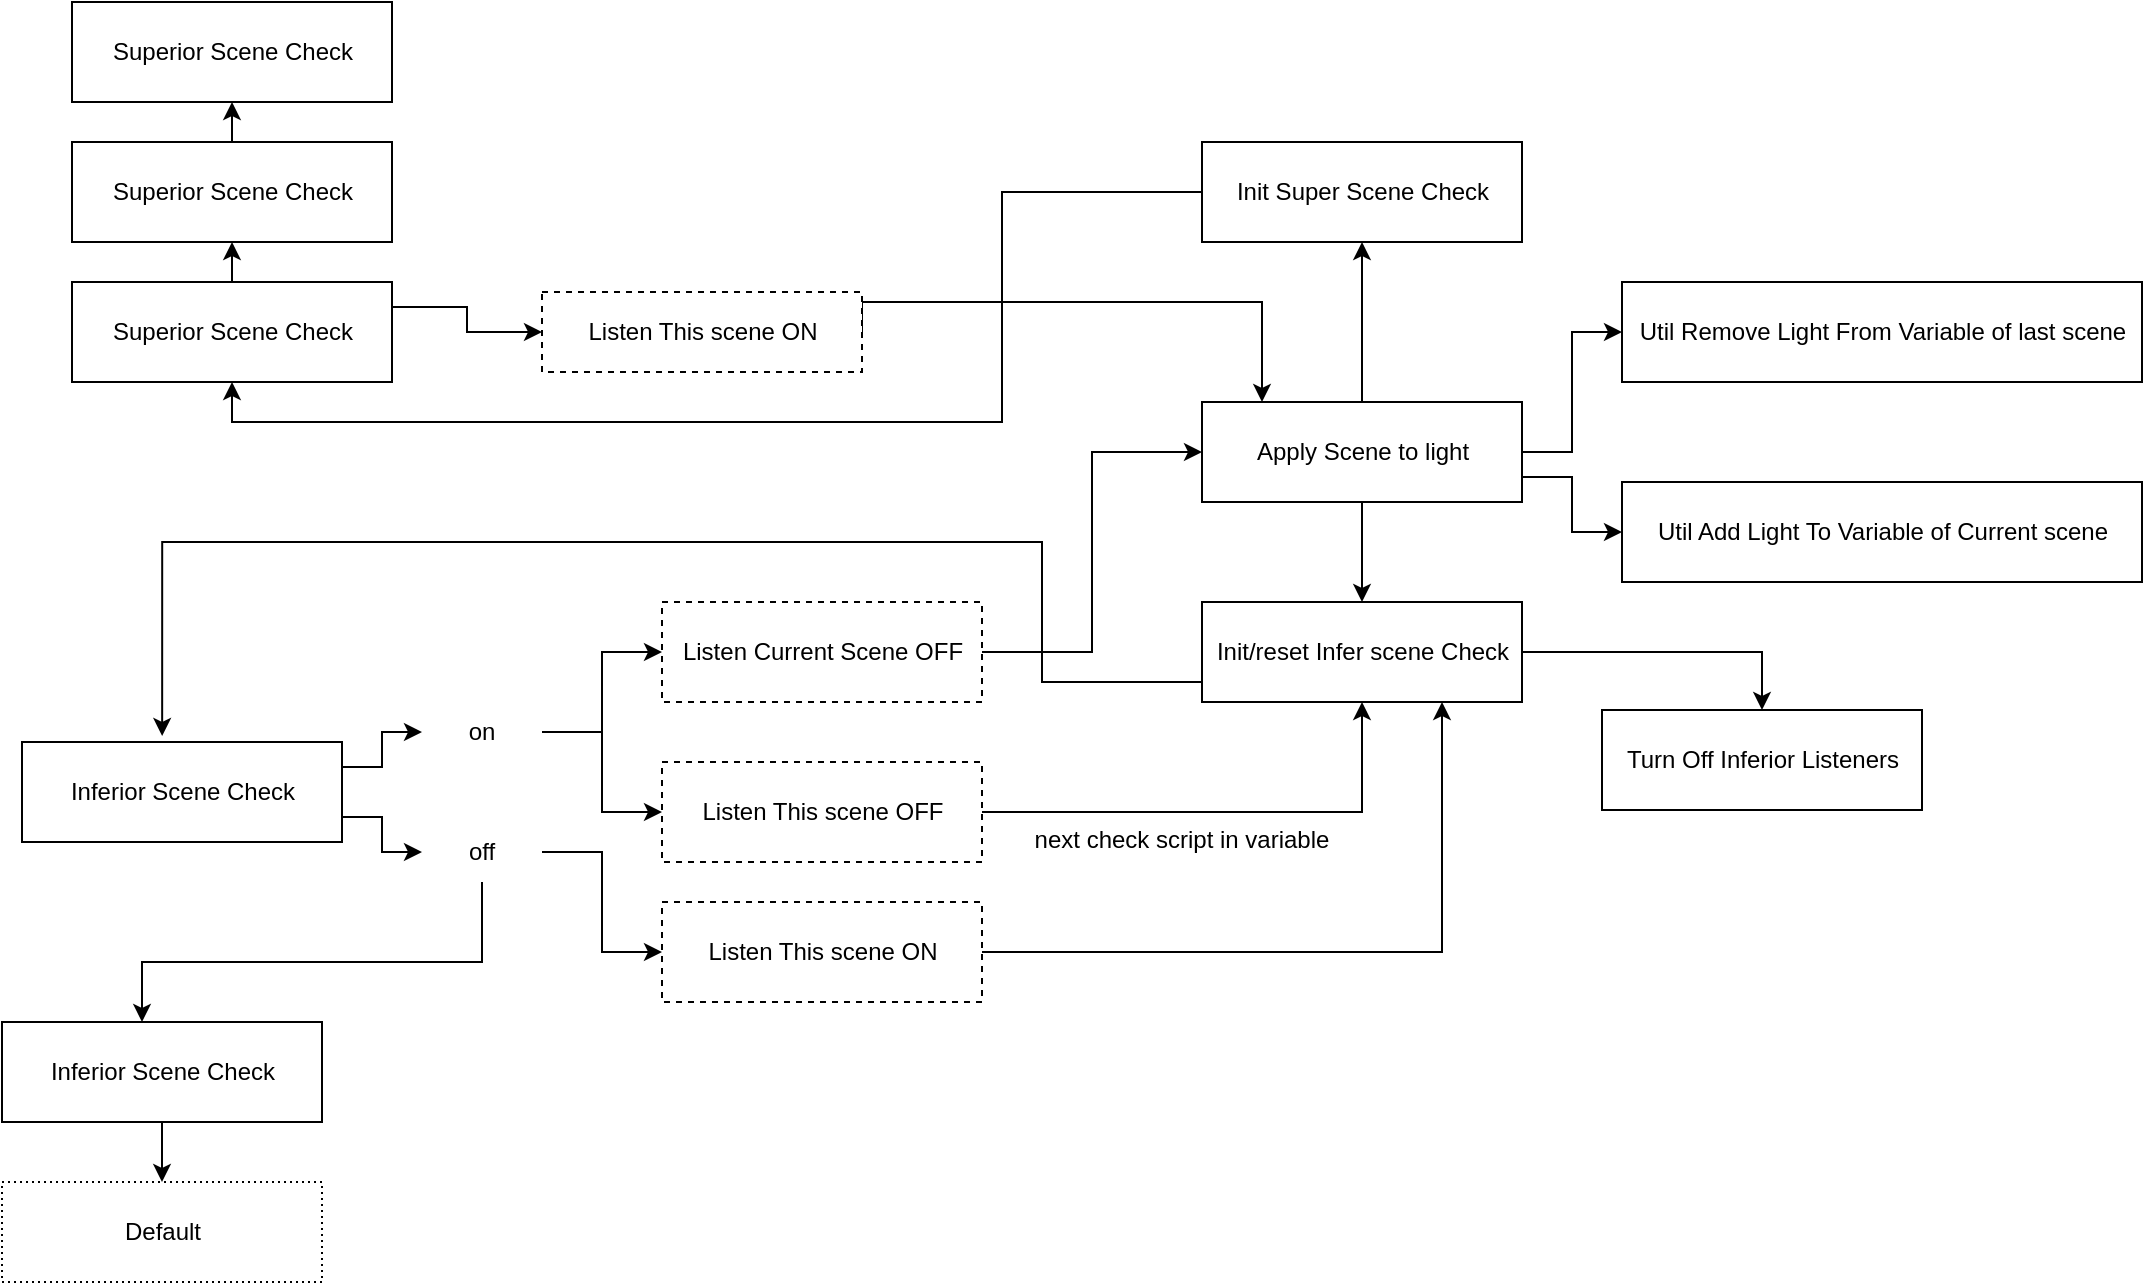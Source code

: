 <mxfile version="16.1.2" type="device"><diagram id="Ndft0dk-LmMr6xnWg4Nc" name="Page-1"><mxGraphModel dx="1965" dy="2257" grid="1" gridSize="10" guides="1" tooltips="1" connect="1" arrows="1" fold="1" page="1" pageScale="1" pageWidth="1169" pageHeight="827" math="0" shadow="0"><root><mxCell id="0"/><mxCell id="1" parent="0"/><mxCell id="1r3H1_DrciUyMC8pro8x-1" value="Util Remove Light From Variable of last scene" style="html=1;" vertex="1" parent="1"><mxGeometry x="1450" y="-260" width="260" height="50" as="geometry"/></mxCell><mxCell id="1r3H1_DrciUyMC8pro8x-8" style="edgeStyle=orthogonalEdgeStyle;rounded=0;orthogonalLoop=1;jettySize=auto;html=1;entryX=0;entryY=0.5;entryDx=0;entryDy=0;" edge="1" parent="1" source="1r3H1_DrciUyMC8pro8x-7" target="1r3H1_DrciUyMC8pro8x-1"><mxGeometry relative="1" as="geometry"><mxPoint x="1420" y="-175.0" as="targetPoint"/></mxGeometry></mxCell><mxCell id="1r3H1_DrciUyMC8pro8x-15" style="edgeStyle=orthogonalEdgeStyle;rounded=0;orthogonalLoop=1;jettySize=auto;html=1;exitX=0.5;exitY=1;exitDx=0;exitDy=0;entryX=0.5;entryY=0;entryDx=0;entryDy=0;" edge="1" parent="1" source="1r3H1_DrciUyMC8pro8x-7" target="1r3H1_DrciUyMC8pro8x-14"><mxGeometry relative="1" as="geometry"/></mxCell><mxCell id="1r3H1_DrciUyMC8pro8x-40" style="edgeStyle=orthogonalEdgeStyle;rounded=0;orthogonalLoop=1;jettySize=auto;html=1;exitX=1;exitY=0.5;exitDx=0;exitDy=0;entryX=0.5;entryY=0;entryDx=0;entryDy=0;" edge="1" parent="1" source="1r3H1_DrciUyMC8pro8x-14" target="1r3H1_DrciUyMC8pro8x-34"><mxGeometry relative="1" as="geometry"/></mxCell><mxCell id="1r3H1_DrciUyMC8pro8x-43" style="edgeStyle=orthogonalEdgeStyle;rounded=0;orthogonalLoop=1;jettySize=auto;html=1;exitX=0.5;exitY=0;exitDx=0;exitDy=0;entryX=0.5;entryY=1;entryDx=0;entryDy=0;" edge="1" parent="1" source="1r3H1_DrciUyMC8pro8x-7" target="1r3H1_DrciUyMC8pro8x-42"><mxGeometry relative="1" as="geometry"/></mxCell><mxCell id="1r3H1_DrciUyMC8pro8x-55" style="edgeStyle=orthogonalEdgeStyle;rounded=0;orthogonalLoop=1;jettySize=auto;html=1;exitX=1;exitY=0.75;exitDx=0;exitDy=0;entryX=0;entryY=0.5;entryDx=0;entryDy=0;" edge="1" parent="1" source="1r3H1_DrciUyMC8pro8x-7" target="1r3H1_DrciUyMC8pro8x-53"><mxGeometry relative="1" as="geometry"/></mxCell><mxCell id="1r3H1_DrciUyMC8pro8x-7" value="Apply Scene to light" style="html=1;" vertex="1" parent="1"><mxGeometry x="1240" y="-200" width="160" height="50" as="geometry"/></mxCell><mxCell id="1r3H1_DrciUyMC8pro8x-24" style="edgeStyle=orthogonalEdgeStyle;rounded=0;orthogonalLoop=1;jettySize=auto;html=1;exitX=1;exitY=0.25;exitDx=0;exitDy=0;" edge="1" parent="1" source="1r3H1_DrciUyMC8pro8x-9" target="1r3H1_DrciUyMC8pro8x-22"><mxGeometry relative="1" as="geometry"/></mxCell><mxCell id="1r3H1_DrciUyMC8pro8x-25" style="edgeStyle=orthogonalEdgeStyle;rounded=0;orthogonalLoop=1;jettySize=auto;html=1;exitX=1;exitY=0.75;exitDx=0;exitDy=0;" edge="1" parent="1" source="1r3H1_DrciUyMC8pro8x-9" target="1r3H1_DrciUyMC8pro8x-23"><mxGeometry relative="1" as="geometry"/></mxCell><mxCell id="1r3H1_DrciUyMC8pro8x-9" value="Inferior Scene Check" style="html=1;" vertex="1" parent="1"><mxGeometry x="650" y="-30" width="160" height="50" as="geometry"/></mxCell><mxCell id="1r3H1_DrciUyMC8pro8x-12" style="edgeStyle=orthogonalEdgeStyle;rounded=0;orthogonalLoop=1;jettySize=auto;html=1;exitX=1;exitY=0.25;exitDx=0;exitDy=0;entryX=0;entryY=0.5;entryDx=0;entryDy=0;" edge="1" parent="1" source="1r3H1_DrciUyMC8pro8x-11" target="1r3H1_DrciUyMC8pro8x-45"><mxGeometry relative="1" as="geometry"><mxPoint x="895" y="-255" as="targetPoint"/></mxGeometry></mxCell><mxCell id="1r3H1_DrciUyMC8pro8x-46" style="edgeStyle=orthogonalEdgeStyle;rounded=0;orthogonalLoop=1;jettySize=auto;html=1;exitX=0.5;exitY=0;exitDx=0;exitDy=0;entryX=0.5;entryY=1;entryDx=0;entryDy=0;" edge="1" parent="1" source="1r3H1_DrciUyMC8pro8x-11" target="1r3H1_DrciUyMC8pro8x-19"><mxGeometry relative="1" as="geometry"/></mxCell><mxCell id="1r3H1_DrciUyMC8pro8x-11" value="Superior Scene Check" style="html=1;" vertex="1" parent="1"><mxGeometry x="675" y="-260" width="160" height="50" as="geometry"/></mxCell><mxCell id="1r3H1_DrciUyMC8pro8x-31" style="edgeStyle=orthogonalEdgeStyle;rounded=0;orthogonalLoop=1;jettySize=auto;html=1;entryX=0.438;entryY=-0.06;entryDx=0;entryDy=0;entryPerimeter=0;exitX=0;exitY=0.5;exitDx=0;exitDy=0;" edge="1" parent="1" source="1r3H1_DrciUyMC8pro8x-14" target="1r3H1_DrciUyMC8pro8x-9"><mxGeometry relative="1" as="geometry"><mxPoint x="1180" y="-25.07" as="sourcePoint"/><Array as="points"><mxPoint x="1240" y="-60"/><mxPoint x="1160" y="-60"/><mxPoint x="1160" y="-130"/><mxPoint x="720" y="-130"/></Array></mxGeometry></mxCell><mxCell id="1r3H1_DrciUyMC8pro8x-14" value="Init/reset Infer scene Check" style="html=1;" vertex="1" parent="1"><mxGeometry x="1240" y="-100" width="160" height="50" as="geometry"/></mxCell><mxCell id="1r3H1_DrciUyMC8pro8x-48" style="edgeStyle=orthogonalEdgeStyle;rounded=0;orthogonalLoop=1;jettySize=auto;html=1;exitX=0.5;exitY=0;exitDx=0;exitDy=0;entryX=0.5;entryY=1;entryDx=0;entryDy=0;" edge="1" parent="1" source="1r3H1_DrciUyMC8pro8x-19" target="1r3H1_DrciUyMC8pro8x-20"><mxGeometry relative="1" as="geometry"/></mxCell><mxCell id="1r3H1_DrciUyMC8pro8x-19" value="Superior Scene Check" style="html=1;" vertex="1" parent="1"><mxGeometry x="675" y="-330" width="160" height="50" as="geometry"/></mxCell><mxCell id="1r3H1_DrciUyMC8pro8x-20" value="Superior Scene Check" style="html=1;" vertex="1" parent="1"><mxGeometry x="675" y="-400" width="160" height="50" as="geometry"/></mxCell><mxCell id="1r3H1_DrciUyMC8pro8x-36" style="edgeStyle=orthogonalEdgeStyle;rounded=0;orthogonalLoop=1;jettySize=auto;html=1;exitX=1;exitY=0.5;exitDx=0;exitDy=0;entryX=0;entryY=0.5;entryDx=0;entryDy=0;" edge="1" parent="1" source="1r3H1_DrciUyMC8pro8x-21" target="1r3H1_DrciUyMC8pro8x-7"><mxGeometry relative="1" as="geometry"/></mxCell><mxCell id="1r3H1_DrciUyMC8pro8x-21" value="Listen Current Scene OFF" style="html=1;dashed=1;" vertex="1" parent="1"><mxGeometry x="970" y="-100" width="160" height="50" as="geometry"/></mxCell><mxCell id="1r3H1_DrciUyMC8pro8x-28" style="edgeStyle=orthogonalEdgeStyle;rounded=0;orthogonalLoop=1;jettySize=auto;html=1;exitX=1;exitY=0.5;exitDx=0;exitDy=0;entryX=0;entryY=0.5;entryDx=0;entryDy=0;" edge="1" parent="1" source="1r3H1_DrciUyMC8pro8x-22" target="1r3H1_DrciUyMC8pro8x-21"><mxGeometry relative="1" as="geometry"/></mxCell><mxCell id="1r3H1_DrciUyMC8pro8x-30" style="edgeStyle=orthogonalEdgeStyle;rounded=0;orthogonalLoop=1;jettySize=auto;html=1;entryX=0;entryY=0.5;entryDx=0;entryDy=0;" edge="1" parent="1" source="1r3H1_DrciUyMC8pro8x-22" target="1r3H1_DrciUyMC8pro8x-29"><mxGeometry relative="1" as="geometry"/></mxCell><mxCell id="1r3H1_DrciUyMC8pro8x-22" value="on" style="text;html=1;strokeColor=none;fillColor=none;align=center;verticalAlign=middle;whiteSpace=wrap;rounded=0;" vertex="1" parent="1"><mxGeometry x="850" y="-50" width="60" height="30" as="geometry"/></mxCell><mxCell id="1r3H1_DrciUyMC8pro8x-27" style="edgeStyle=orthogonalEdgeStyle;rounded=0;orthogonalLoop=1;jettySize=auto;html=1;" edge="1" parent="1" source="1r3H1_DrciUyMC8pro8x-23" target="1r3H1_DrciUyMC8pro8x-26"><mxGeometry relative="1" as="geometry"><Array as="points"><mxPoint x="880" y="80"/><mxPoint x="710" y="80"/></Array></mxGeometry></mxCell><mxCell id="1r3H1_DrciUyMC8pro8x-33" style="edgeStyle=orthogonalEdgeStyle;rounded=0;orthogonalLoop=1;jettySize=auto;html=1;entryX=0;entryY=0.5;entryDx=0;entryDy=0;" edge="1" parent="1" source="1r3H1_DrciUyMC8pro8x-23" target="1r3H1_DrciUyMC8pro8x-32"><mxGeometry relative="1" as="geometry"/></mxCell><mxCell id="1r3H1_DrciUyMC8pro8x-23" value="off" style="text;html=1;strokeColor=none;fillColor=none;align=center;verticalAlign=middle;whiteSpace=wrap;rounded=0;" vertex="1" parent="1"><mxGeometry x="850" y="10" width="60" height="30" as="geometry"/></mxCell><mxCell id="1r3H1_DrciUyMC8pro8x-38" style="edgeStyle=orthogonalEdgeStyle;rounded=0;orthogonalLoop=1;jettySize=auto;html=1;exitX=0.5;exitY=1;exitDx=0;exitDy=0;" edge="1" parent="1" source="1r3H1_DrciUyMC8pro8x-26" target="1r3H1_DrciUyMC8pro8x-37"><mxGeometry relative="1" as="geometry"/></mxCell><mxCell id="1r3H1_DrciUyMC8pro8x-26" value="Inferior Scene Check" style="html=1;" vertex="1" parent="1"><mxGeometry x="640" y="110" width="160" height="50" as="geometry"/></mxCell><mxCell id="1r3H1_DrciUyMC8pro8x-35" style="edgeStyle=orthogonalEdgeStyle;rounded=0;orthogonalLoop=1;jettySize=auto;html=1;exitX=1;exitY=0.5;exitDx=0;exitDy=0;entryX=0.5;entryY=1;entryDx=0;entryDy=0;" edge="1" parent="1" source="1r3H1_DrciUyMC8pro8x-29" target="1r3H1_DrciUyMC8pro8x-14"><mxGeometry relative="1" as="geometry"/></mxCell><mxCell id="1r3H1_DrciUyMC8pro8x-29" value="Listen This scene OFF" style="html=1;dashed=1;" vertex="1" parent="1"><mxGeometry x="970" y="-20" width="160" height="50" as="geometry"/></mxCell><mxCell id="1r3H1_DrciUyMC8pro8x-41" style="edgeStyle=orthogonalEdgeStyle;rounded=0;orthogonalLoop=1;jettySize=auto;html=1;exitX=1;exitY=0.5;exitDx=0;exitDy=0;entryX=0.75;entryY=1;entryDx=0;entryDy=0;" edge="1" parent="1" source="1r3H1_DrciUyMC8pro8x-32" target="1r3H1_DrciUyMC8pro8x-14"><mxGeometry relative="1" as="geometry"/></mxCell><mxCell id="1r3H1_DrciUyMC8pro8x-32" value="Listen This scene ON" style="html=1;dashed=1;" vertex="1" parent="1"><mxGeometry x="970" y="50" width="160" height="50" as="geometry"/></mxCell><mxCell id="1r3H1_DrciUyMC8pro8x-34" value="Turn Off Inferior Listeners" style="html=1;" vertex="1" parent="1"><mxGeometry x="1440" y="-46" width="160" height="50" as="geometry"/></mxCell><mxCell id="1r3H1_DrciUyMC8pro8x-37" value="Default" style="html=1;dashed=1;dashPattern=1 2;" vertex="1" parent="1"><mxGeometry x="640" y="190" width="160" height="50" as="geometry"/></mxCell><mxCell id="1r3H1_DrciUyMC8pro8x-39" value="next check script in variable" style="text;html=1;strokeColor=none;fillColor=none;align=center;verticalAlign=middle;whiteSpace=wrap;rounded=0;dashed=1;dashPattern=1 2;" vertex="1" parent="1"><mxGeometry x="1140" y="4" width="180" height="30" as="geometry"/></mxCell><mxCell id="1r3H1_DrciUyMC8pro8x-52" style="edgeStyle=orthogonalEdgeStyle;rounded=0;orthogonalLoop=1;jettySize=auto;html=1;exitX=0;exitY=0.5;exitDx=0;exitDy=0;entryX=0.5;entryY=1;entryDx=0;entryDy=0;" edge="1" parent="1" source="1r3H1_DrciUyMC8pro8x-42" target="1r3H1_DrciUyMC8pro8x-11"><mxGeometry relative="1" as="geometry"><Array as="points"><mxPoint x="1140" y="-305"/><mxPoint x="1140" y="-190"/><mxPoint x="755" y="-190"/></Array></mxGeometry></mxCell><mxCell id="1r3H1_DrciUyMC8pro8x-42" value="Init Super Scene Check" style="html=1;" vertex="1" parent="1"><mxGeometry x="1240" y="-330" width="160" height="50" as="geometry"/></mxCell><mxCell id="1r3H1_DrciUyMC8pro8x-50" style="edgeStyle=orthogonalEdgeStyle;rounded=0;orthogonalLoop=1;jettySize=auto;html=1;exitX=1;exitY=0.5;exitDx=0;exitDy=0;" edge="1" parent="1" source="1r3H1_DrciUyMC8pro8x-45" target="1r3H1_DrciUyMC8pro8x-7"><mxGeometry relative="1" as="geometry"><Array as="points"><mxPoint x="1270" y="-250"/></Array></mxGeometry></mxCell><mxCell id="1r3H1_DrciUyMC8pro8x-45" value="Listen This scene ON" style="html=1;dashed=1;" vertex="1" parent="1"><mxGeometry x="910" y="-255" width="160" height="40" as="geometry"/></mxCell><mxCell id="1r3H1_DrciUyMC8pro8x-53" value="Util Add Light To Variable of Current scene" style="html=1;" vertex="1" parent="1"><mxGeometry x="1450" y="-160" width="260" height="50" as="geometry"/></mxCell></root></mxGraphModel></diagram></mxfile>